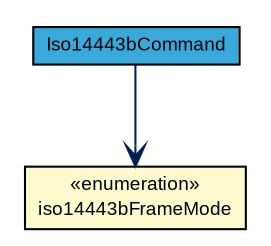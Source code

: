 #!/usr/local/bin/dot
#
# Class diagram 
# Generated by UMLGraph version R5_7_2-3-gee82a7 (http://www.umlgraph.org/)
#

digraph G {
	edge [fontname="arial",fontsize=10,labelfontname="arial",labelfontsize=10];
	node [fontname="arial",fontsize=10,shape=plaintext];
	nodesep=0.25;
	ranksep=0.5;
	// com.st.st25sdk.command.Iso14443bCommand
	c12513 [label=<<table title="com.st.st25sdk.command.Iso14443bCommand" border="0" cellborder="1" cellspacing="0" cellpadding="2" port="p" bgcolor="#39a9dc" href="./Iso14443bCommand.html">
		<tr><td><table border="0" cellspacing="0" cellpadding="1">
<tr><td align="center" balign="center"> Iso14443bCommand </td></tr>
		</table></td></tr>
		</table>>, URL="./Iso14443bCommand.html", fontname="arial", fontcolor="black", fontsize=9.0];
	// com.st.st25sdk.command.Iso14443bCommand.iso14443bFrameMode
	c12514 [label=<<table title="com.st.st25sdk.command.Iso14443bCommand.iso14443bFrameMode" border="0" cellborder="1" cellspacing="0" cellpadding="2" port="p" bgcolor="lemonChiffon" href="./Iso14443bCommand.iso14443bFrameMode.html">
		<tr><td><table border="0" cellspacing="0" cellpadding="1">
<tr><td align="center" balign="center"> &#171;enumeration&#187; </td></tr>
<tr><td align="center" balign="center"> iso14443bFrameMode </td></tr>
		</table></td></tr>
		</table>>, URL="./Iso14443bCommand.iso14443bFrameMode.html", fontname="arial", fontcolor="black", fontsize=9.0];
	// com.st.st25sdk.command.Iso14443bCommand NAVASSOC com.st.st25sdk.command.Iso14443bCommand.iso14443bFrameMode
	c12513:p -> c12514:p [taillabel="", label="", headlabel="", fontname="arial", fontcolor="#002052", fontsize=10.0, color="#002052", arrowhead=open];
}

